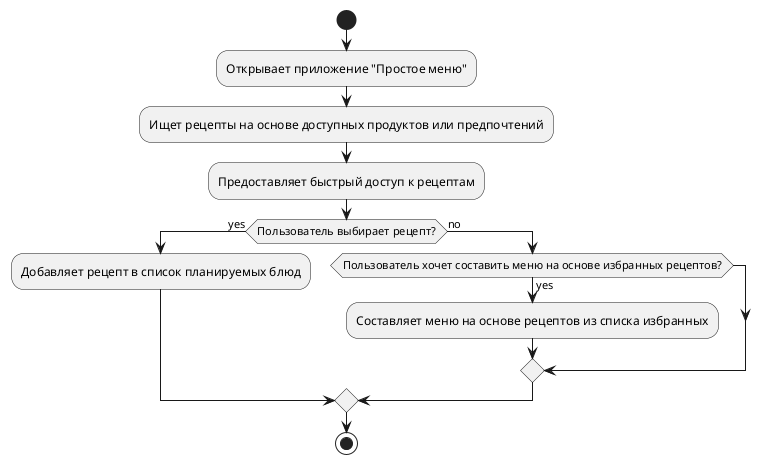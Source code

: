 @startuml

|Пользователь (Елена)|
start
:Открывает приложение "Простое меню";
:Ищет рецепты на основе доступных продуктов или предпочтений;
:Предоставляет быстрый доступ к рецептам;
if (Пользователь выбирает рецепт?) then (yes)
  :Добавляет рецепт в список планируемых блюд;
else (no)
  if (Пользователь хочет составить меню на основе избранных рецептов?) then (yes)
    :Составляет меню на основе рецептов из списка избранных;
  endif
endif
stop

@enduml